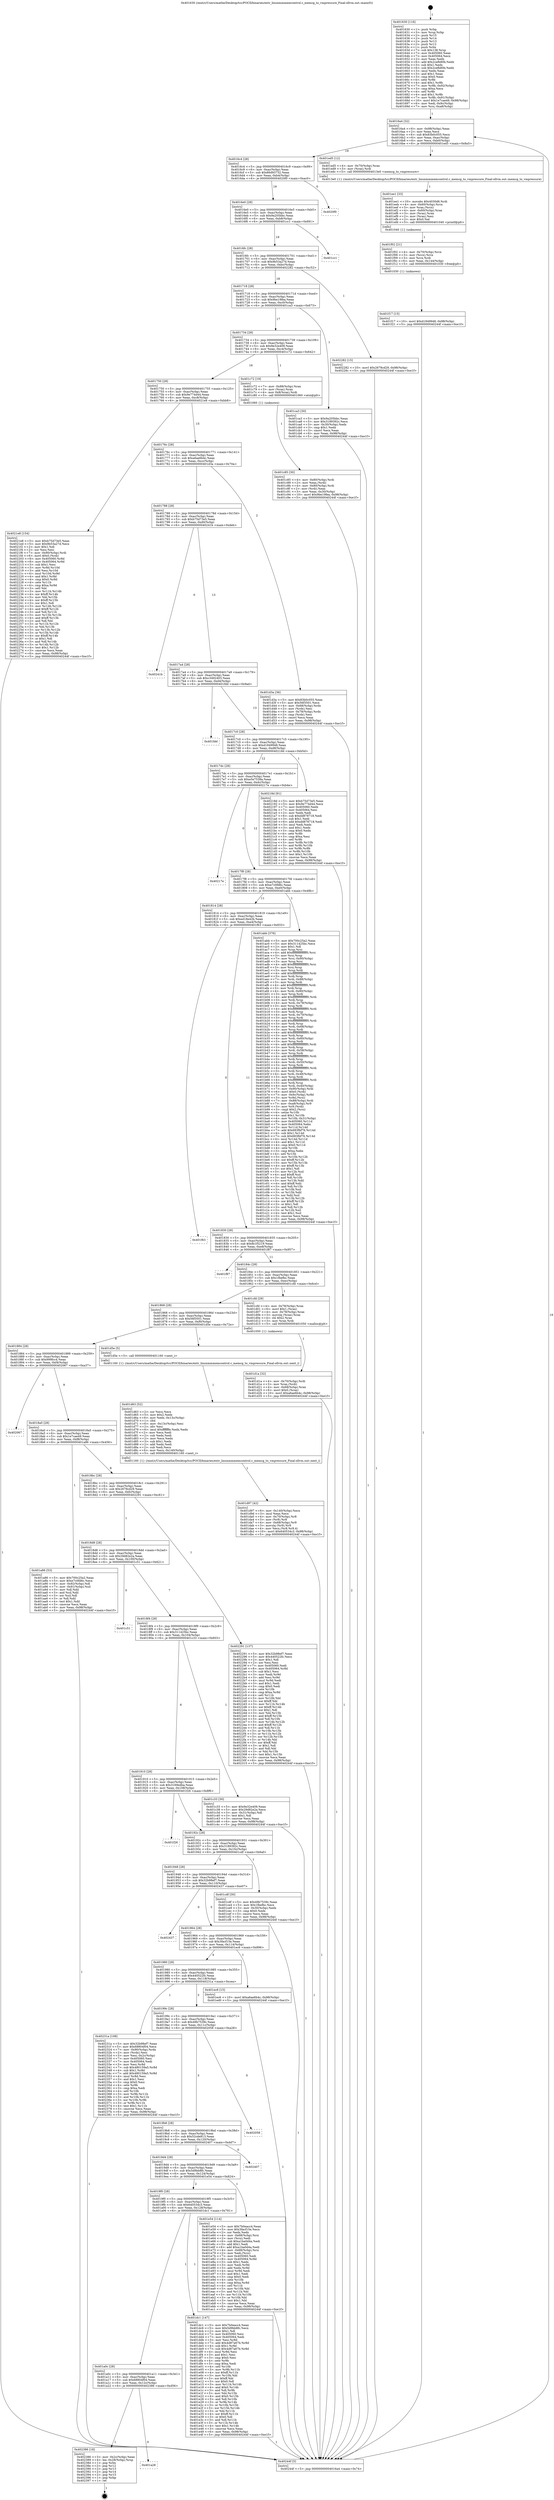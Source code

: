 digraph "0x401630" {
  label = "0x401630 (/mnt/c/Users/mathe/Desktop/tcc/POCII/binaries/extr_linuxmmmemcontrol.c_memcg_to_vmpressure_Final-ollvm.out::main(0))"
  labelloc = "t"
  node[shape=record]

  Entry [label="",width=0.3,height=0.3,shape=circle,fillcolor=black,style=filled]
  "0x4016a4" [label="{
     0x4016a4 [32]\l
     | [instrs]\l
     &nbsp;&nbsp;0x4016a4 \<+6\>: mov -0x98(%rbp),%eax\l
     &nbsp;&nbsp;0x4016aa \<+2\>: mov %eax,%ecx\l
     &nbsp;&nbsp;0x4016ac \<+6\>: sub $0x83b0c055,%ecx\l
     &nbsp;&nbsp;0x4016b2 \<+6\>: mov %eax,-0xac(%rbp)\l
     &nbsp;&nbsp;0x4016b8 \<+6\>: mov %ecx,-0xb0(%rbp)\l
     &nbsp;&nbsp;0x4016be \<+6\>: je 0000000000401ed5 \<main+0x8a5\>\l
  }"]
  "0x401ed5" [label="{
     0x401ed5 [12]\l
     | [instrs]\l
     &nbsp;&nbsp;0x401ed5 \<+4\>: mov -0x70(%rbp),%rax\l
     &nbsp;&nbsp;0x401ed9 \<+3\>: mov (%rax),%rdi\l
     &nbsp;&nbsp;0x401edc \<+5\>: call 00000000004013e0 \<memcg_to_vmpressure\>\l
     | [calls]\l
     &nbsp;&nbsp;0x4013e0 \{1\} (/mnt/c/Users/mathe/Desktop/tcc/POCII/binaries/extr_linuxmmmemcontrol.c_memcg_to_vmpressure_Final-ollvm.out::memcg_to_vmpressure)\l
  }"]
  "0x4016c4" [label="{
     0x4016c4 [28]\l
     | [instrs]\l
     &nbsp;&nbsp;0x4016c4 \<+5\>: jmp 00000000004016c9 \<main+0x99\>\l
     &nbsp;&nbsp;0x4016c9 \<+6\>: mov -0xac(%rbp),%eax\l
     &nbsp;&nbsp;0x4016cf \<+5\>: sub $0x86d93732,%eax\l
     &nbsp;&nbsp;0x4016d4 \<+6\>: mov %eax,-0xb4(%rbp)\l
     &nbsp;&nbsp;0x4016da \<+6\>: je 00000000004020f0 \<main+0xac0\>\l
  }"]
  Exit [label="",width=0.3,height=0.3,shape=circle,fillcolor=black,style=filled,peripheries=2]
  "0x4020f0" [label="{
     0x4020f0\l
  }", style=dashed]
  "0x4016e0" [label="{
     0x4016e0 [28]\l
     | [instrs]\l
     &nbsp;&nbsp;0x4016e0 \<+5\>: jmp 00000000004016e5 \<main+0xb5\>\l
     &nbsp;&nbsp;0x4016e5 \<+6\>: mov -0xac(%rbp),%eax\l
     &nbsp;&nbsp;0x4016eb \<+5\>: sub $0x9a205bbc,%eax\l
     &nbsp;&nbsp;0x4016f0 \<+6\>: mov %eax,-0xb8(%rbp)\l
     &nbsp;&nbsp;0x4016f6 \<+6\>: je 0000000000401cc1 \<main+0x691\>\l
  }"]
  "0x401a28" [label="{
     0x401a28\l
  }", style=dashed]
  "0x401cc1" [label="{
     0x401cc1\l
  }", style=dashed]
  "0x4016fc" [label="{
     0x4016fc [28]\l
     | [instrs]\l
     &nbsp;&nbsp;0x4016fc \<+5\>: jmp 0000000000401701 \<main+0xd1\>\l
     &nbsp;&nbsp;0x401701 \<+6\>: mov -0xac(%rbp),%eax\l
     &nbsp;&nbsp;0x401707 \<+5\>: sub $0x9b53a27d,%eax\l
     &nbsp;&nbsp;0x40170c \<+6\>: mov %eax,-0xbc(%rbp)\l
     &nbsp;&nbsp;0x401712 \<+6\>: je 0000000000402282 \<main+0xc52\>\l
  }"]
  "0x402386" [label="{
     0x402386 [18]\l
     | [instrs]\l
     &nbsp;&nbsp;0x402386 \<+3\>: mov -0x2c(%rbp),%eax\l
     &nbsp;&nbsp;0x402389 \<+4\>: lea -0x28(%rbp),%rsp\l
     &nbsp;&nbsp;0x40238d \<+1\>: pop %rbx\l
     &nbsp;&nbsp;0x40238e \<+2\>: pop %r12\l
     &nbsp;&nbsp;0x402390 \<+2\>: pop %r13\l
     &nbsp;&nbsp;0x402392 \<+2\>: pop %r14\l
     &nbsp;&nbsp;0x402394 \<+2\>: pop %r15\l
     &nbsp;&nbsp;0x402396 \<+1\>: pop %rbp\l
     &nbsp;&nbsp;0x402397 \<+1\>: ret\l
  }"]
  "0x402282" [label="{
     0x402282 [15]\l
     | [instrs]\l
     &nbsp;&nbsp;0x402282 \<+10\>: movl $0x2678cd29,-0x98(%rbp)\l
     &nbsp;&nbsp;0x40228c \<+5\>: jmp 000000000040244f \<main+0xe1f\>\l
  }"]
  "0x401718" [label="{
     0x401718 [28]\l
     | [instrs]\l
     &nbsp;&nbsp;0x401718 \<+5\>: jmp 000000000040171d \<main+0xed\>\l
     &nbsp;&nbsp;0x40171d \<+6\>: mov -0xac(%rbp),%eax\l
     &nbsp;&nbsp;0x401723 \<+5\>: sub $0x9be19fea,%eax\l
     &nbsp;&nbsp;0x401728 \<+6\>: mov %eax,-0xc0(%rbp)\l
     &nbsp;&nbsp;0x40172e \<+6\>: je 0000000000401ca3 \<main+0x673\>\l
  }"]
  "0x401f17" [label="{
     0x401f17 [15]\l
     | [instrs]\l
     &nbsp;&nbsp;0x401f17 \<+10\>: movl $0xd1849948,-0x98(%rbp)\l
     &nbsp;&nbsp;0x401f21 \<+5\>: jmp 000000000040244f \<main+0xe1f\>\l
  }"]
  "0x401ca3" [label="{
     0x401ca3 [30]\l
     | [instrs]\l
     &nbsp;&nbsp;0x401ca3 \<+5\>: mov $0x9a205bbc,%eax\l
     &nbsp;&nbsp;0x401ca8 \<+5\>: mov $0x3189392c,%ecx\l
     &nbsp;&nbsp;0x401cad \<+3\>: mov -0x30(%rbp),%edx\l
     &nbsp;&nbsp;0x401cb0 \<+3\>: cmp $0x1,%edx\l
     &nbsp;&nbsp;0x401cb3 \<+3\>: cmovl %ecx,%eax\l
     &nbsp;&nbsp;0x401cb6 \<+6\>: mov %eax,-0x98(%rbp)\l
     &nbsp;&nbsp;0x401cbc \<+5\>: jmp 000000000040244f \<main+0xe1f\>\l
  }"]
  "0x401734" [label="{
     0x401734 [28]\l
     | [instrs]\l
     &nbsp;&nbsp;0x401734 \<+5\>: jmp 0000000000401739 \<main+0x109\>\l
     &nbsp;&nbsp;0x401739 \<+6\>: mov -0xac(%rbp),%eax\l
     &nbsp;&nbsp;0x40173f \<+5\>: sub $0x9e32e409,%eax\l
     &nbsp;&nbsp;0x401744 \<+6\>: mov %eax,-0xc4(%rbp)\l
     &nbsp;&nbsp;0x40174a \<+6\>: je 0000000000401c72 \<main+0x642\>\l
  }"]
  "0x401f02" [label="{
     0x401f02 [21]\l
     | [instrs]\l
     &nbsp;&nbsp;0x401f02 \<+4\>: mov -0x70(%rbp),%rcx\l
     &nbsp;&nbsp;0x401f06 \<+3\>: mov (%rcx),%rcx\l
     &nbsp;&nbsp;0x401f09 \<+3\>: mov %rcx,%rdi\l
     &nbsp;&nbsp;0x401f0c \<+6\>: mov %eax,-0x144(%rbp)\l
     &nbsp;&nbsp;0x401f12 \<+5\>: call 0000000000401030 \<free@plt\>\l
     | [calls]\l
     &nbsp;&nbsp;0x401030 \{1\} (unknown)\l
  }"]
  "0x401c72" [label="{
     0x401c72 [19]\l
     | [instrs]\l
     &nbsp;&nbsp;0x401c72 \<+7\>: mov -0x88(%rbp),%rax\l
     &nbsp;&nbsp;0x401c79 \<+3\>: mov (%rax),%rax\l
     &nbsp;&nbsp;0x401c7c \<+4\>: mov 0x8(%rax),%rdi\l
     &nbsp;&nbsp;0x401c80 \<+5\>: call 0000000000401060 \<atoi@plt\>\l
     | [calls]\l
     &nbsp;&nbsp;0x401060 \{1\} (unknown)\l
  }"]
  "0x401750" [label="{
     0x401750 [28]\l
     | [instrs]\l
     &nbsp;&nbsp;0x401750 \<+5\>: jmp 0000000000401755 \<main+0x125\>\l
     &nbsp;&nbsp;0x401755 \<+6\>: mov -0xac(%rbp),%eax\l
     &nbsp;&nbsp;0x40175b \<+5\>: sub $0x9e774d44,%eax\l
     &nbsp;&nbsp;0x401760 \<+6\>: mov %eax,-0xc8(%rbp)\l
     &nbsp;&nbsp;0x401766 \<+6\>: je 00000000004021e8 \<main+0xbb8\>\l
  }"]
  "0x401ee1" [label="{
     0x401ee1 [33]\l
     | [instrs]\l
     &nbsp;&nbsp;0x401ee1 \<+10\>: movabs $0x4030d6,%rdi\l
     &nbsp;&nbsp;0x401eeb \<+4\>: mov -0x60(%rbp),%rcx\l
     &nbsp;&nbsp;0x401eef \<+3\>: mov %rax,(%rcx)\l
     &nbsp;&nbsp;0x401ef2 \<+4\>: mov -0x60(%rbp),%rax\l
     &nbsp;&nbsp;0x401ef6 \<+3\>: mov (%rax),%rax\l
     &nbsp;&nbsp;0x401ef9 \<+2\>: mov (%rax),%esi\l
     &nbsp;&nbsp;0x401efb \<+2\>: mov $0x0,%al\l
     &nbsp;&nbsp;0x401efd \<+5\>: call 0000000000401040 \<printf@plt\>\l
     | [calls]\l
     &nbsp;&nbsp;0x401040 \{1\} (unknown)\l
  }"]
  "0x4021e8" [label="{
     0x4021e8 [154]\l
     | [instrs]\l
     &nbsp;&nbsp;0x4021e8 \<+5\>: mov $0xb75d73e5,%eax\l
     &nbsp;&nbsp;0x4021ed \<+5\>: mov $0x9b53a27d,%ecx\l
     &nbsp;&nbsp;0x4021f2 \<+2\>: mov $0x1,%dl\l
     &nbsp;&nbsp;0x4021f4 \<+2\>: xor %esi,%esi\l
     &nbsp;&nbsp;0x4021f6 \<+7\>: mov -0x90(%rbp),%rdi\l
     &nbsp;&nbsp;0x4021fd \<+6\>: movl $0x0,(%rdi)\l
     &nbsp;&nbsp;0x402203 \<+8\>: mov 0x405060,%r8d\l
     &nbsp;&nbsp;0x40220b \<+8\>: mov 0x405064,%r9d\l
     &nbsp;&nbsp;0x402213 \<+3\>: sub $0x1,%esi\l
     &nbsp;&nbsp;0x402216 \<+3\>: mov %r8d,%r10d\l
     &nbsp;&nbsp;0x402219 \<+3\>: add %esi,%r10d\l
     &nbsp;&nbsp;0x40221c \<+4\>: imul %r10d,%r8d\l
     &nbsp;&nbsp;0x402220 \<+4\>: and $0x1,%r8d\l
     &nbsp;&nbsp;0x402224 \<+4\>: cmp $0x0,%r8d\l
     &nbsp;&nbsp;0x402228 \<+4\>: sete %r11b\l
     &nbsp;&nbsp;0x40222c \<+4\>: cmp $0xa,%r9d\l
     &nbsp;&nbsp;0x402230 \<+3\>: setl %bl\l
     &nbsp;&nbsp;0x402233 \<+3\>: mov %r11b,%r14b\l
     &nbsp;&nbsp;0x402236 \<+4\>: xor $0xff,%r14b\l
     &nbsp;&nbsp;0x40223a \<+3\>: mov %bl,%r15b\l
     &nbsp;&nbsp;0x40223d \<+4\>: xor $0xff,%r15b\l
     &nbsp;&nbsp;0x402241 \<+3\>: xor $0x1,%dl\l
     &nbsp;&nbsp;0x402244 \<+3\>: mov %r14b,%r12b\l
     &nbsp;&nbsp;0x402247 \<+4\>: and $0xff,%r12b\l
     &nbsp;&nbsp;0x40224b \<+3\>: and %dl,%r11b\l
     &nbsp;&nbsp;0x40224e \<+3\>: mov %r15b,%r13b\l
     &nbsp;&nbsp;0x402251 \<+4\>: and $0xff,%r13b\l
     &nbsp;&nbsp;0x402255 \<+2\>: and %dl,%bl\l
     &nbsp;&nbsp;0x402257 \<+3\>: or %r11b,%r12b\l
     &nbsp;&nbsp;0x40225a \<+3\>: or %bl,%r13b\l
     &nbsp;&nbsp;0x40225d \<+3\>: xor %r13b,%r12b\l
     &nbsp;&nbsp;0x402260 \<+3\>: or %r15b,%r14b\l
     &nbsp;&nbsp;0x402263 \<+4\>: xor $0xff,%r14b\l
     &nbsp;&nbsp;0x402267 \<+3\>: or $0x1,%dl\l
     &nbsp;&nbsp;0x40226a \<+3\>: and %dl,%r14b\l
     &nbsp;&nbsp;0x40226d \<+3\>: or %r14b,%r12b\l
     &nbsp;&nbsp;0x402270 \<+4\>: test $0x1,%r12b\l
     &nbsp;&nbsp;0x402274 \<+3\>: cmovne %ecx,%eax\l
     &nbsp;&nbsp;0x402277 \<+6\>: mov %eax,-0x98(%rbp)\l
     &nbsp;&nbsp;0x40227d \<+5\>: jmp 000000000040244f \<main+0xe1f\>\l
  }"]
  "0x40176c" [label="{
     0x40176c [28]\l
     | [instrs]\l
     &nbsp;&nbsp;0x40176c \<+5\>: jmp 0000000000401771 \<main+0x141\>\l
     &nbsp;&nbsp;0x401771 \<+6\>: mov -0xac(%rbp),%eax\l
     &nbsp;&nbsp;0x401777 \<+5\>: sub $0xa6ae6b4c,%eax\l
     &nbsp;&nbsp;0x40177c \<+6\>: mov %eax,-0xcc(%rbp)\l
     &nbsp;&nbsp;0x401782 \<+6\>: je 0000000000401d3a \<main+0x70a\>\l
  }"]
  "0x401a0c" [label="{
     0x401a0c [28]\l
     | [instrs]\l
     &nbsp;&nbsp;0x401a0c \<+5\>: jmp 0000000000401a11 \<main+0x3e1\>\l
     &nbsp;&nbsp;0x401a11 \<+6\>: mov -0xac(%rbp),%eax\l
     &nbsp;&nbsp;0x401a17 \<+5\>: sub $0x68804f04,%eax\l
     &nbsp;&nbsp;0x401a1c \<+6\>: mov %eax,-0x12c(%rbp)\l
     &nbsp;&nbsp;0x401a22 \<+6\>: je 0000000000402386 \<main+0xd56\>\l
  }"]
  "0x401d3a" [label="{
     0x401d3a [36]\l
     | [instrs]\l
     &nbsp;&nbsp;0x401d3a \<+5\>: mov $0x83b0c055,%eax\l
     &nbsp;&nbsp;0x401d3f \<+5\>: mov $0x56f3501,%ecx\l
     &nbsp;&nbsp;0x401d44 \<+4\>: mov -0x68(%rbp),%rdx\l
     &nbsp;&nbsp;0x401d48 \<+2\>: mov (%rdx),%esi\l
     &nbsp;&nbsp;0x401d4a \<+4\>: mov -0x78(%rbp),%rdx\l
     &nbsp;&nbsp;0x401d4e \<+2\>: cmp (%rdx),%esi\l
     &nbsp;&nbsp;0x401d50 \<+3\>: cmovl %ecx,%eax\l
     &nbsp;&nbsp;0x401d53 \<+6\>: mov %eax,-0x98(%rbp)\l
     &nbsp;&nbsp;0x401d59 \<+5\>: jmp 000000000040244f \<main+0xe1f\>\l
  }"]
  "0x401788" [label="{
     0x401788 [28]\l
     | [instrs]\l
     &nbsp;&nbsp;0x401788 \<+5\>: jmp 000000000040178d \<main+0x15d\>\l
     &nbsp;&nbsp;0x40178d \<+6\>: mov -0xac(%rbp),%eax\l
     &nbsp;&nbsp;0x401793 \<+5\>: sub $0xb75d73e5,%eax\l
     &nbsp;&nbsp;0x401798 \<+6\>: mov %eax,-0xd0(%rbp)\l
     &nbsp;&nbsp;0x40179e \<+6\>: je 000000000040241b \<main+0xdeb\>\l
  }"]
  "0x401dc1" [label="{
     0x401dc1 [147]\l
     | [instrs]\l
     &nbsp;&nbsp;0x401dc1 \<+5\>: mov $0x7b0eacc4,%eax\l
     &nbsp;&nbsp;0x401dc6 \<+5\>: mov $0x5d9bb8fc,%ecx\l
     &nbsp;&nbsp;0x401dcb \<+2\>: mov $0x1,%dl\l
     &nbsp;&nbsp;0x401dcd \<+7\>: mov 0x405060,%esi\l
     &nbsp;&nbsp;0x401dd4 \<+7\>: mov 0x405064,%edi\l
     &nbsp;&nbsp;0x401ddb \<+3\>: mov %esi,%r8d\l
     &nbsp;&nbsp;0x401dde \<+7\>: add $0x4d87a67b,%r8d\l
     &nbsp;&nbsp;0x401de5 \<+4\>: sub $0x1,%r8d\l
     &nbsp;&nbsp;0x401de9 \<+7\>: sub $0x4d87a67b,%r8d\l
     &nbsp;&nbsp;0x401df0 \<+4\>: imul %r8d,%esi\l
     &nbsp;&nbsp;0x401df4 \<+3\>: and $0x1,%esi\l
     &nbsp;&nbsp;0x401df7 \<+3\>: cmp $0x0,%esi\l
     &nbsp;&nbsp;0x401dfa \<+4\>: sete %r9b\l
     &nbsp;&nbsp;0x401dfe \<+3\>: cmp $0xa,%edi\l
     &nbsp;&nbsp;0x401e01 \<+4\>: setl %r10b\l
     &nbsp;&nbsp;0x401e05 \<+3\>: mov %r9b,%r11b\l
     &nbsp;&nbsp;0x401e08 \<+4\>: xor $0xff,%r11b\l
     &nbsp;&nbsp;0x401e0c \<+3\>: mov %r10b,%bl\l
     &nbsp;&nbsp;0x401e0f \<+3\>: xor $0xff,%bl\l
     &nbsp;&nbsp;0x401e12 \<+3\>: xor $0x0,%dl\l
     &nbsp;&nbsp;0x401e15 \<+3\>: mov %r11b,%r14b\l
     &nbsp;&nbsp;0x401e18 \<+4\>: and $0x0,%r14b\l
     &nbsp;&nbsp;0x401e1c \<+3\>: and %dl,%r9b\l
     &nbsp;&nbsp;0x401e1f \<+3\>: mov %bl,%r15b\l
     &nbsp;&nbsp;0x401e22 \<+4\>: and $0x0,%r15b\l
     &nbsp;&nbsp;0x401e26 \<+3\>: and %dl,%r10b\l
     &nbsp;&nbsp;0x401e29 \<+3\>: or %r9b,%r14b\l
     &nbsp;&nbsp;0x401e2c \<+3\>: or %r10b,%r15b\l
     &nbsp;&nbsp;0x401e2f \<+3\>: xor %r15b,%r14b\l
     &nbsp;&nbsp;0x401e32 \<+3\>: or %bl,%r11b\l
     &nbsp;&nbsp;0x401e35 \<+4\>: xor $0xff,%r11b\l
     &nbsp;&nbsp;0x401e39 \<+3\>: or $0x0,%dl\l
     &nbsp;&nbsp;0x401e3c \<+3\>: and %dl,%r11b\l
     &nbsp;&nbsp;0x401e3f \<+3\>: or %r11b,%r14b\l
     &nbsp;&nbsp;0x401e42 \<+4\>: test $0x1,%r14b\l
     &nbsp;&nbsp;0x401e46 \<+3\>: cmovne %ecx,%eax\l
     &nbsp;&nbsp;0x401e49 \<+6\>: mov %eax,-0x98(%rbp)\l
     &nbsp;&nbsp;0x401e4f \<+5\>: jmp 000000000040244f \<main+0xe1f\>\l
  }"]
  "0x40241b" [label="{
     0x40241b\l
  }", style=dashed]
  "0x4017a4" [label="{
     0x4017a4 [28]\l
     | [instrs]\l
     &nbsp;&nbsp;0x4017a4 \<+5\>: jmp 00000000004017a9 \<main+0x179\>\l
     &nbsp;&nbsp;0x4017a9 \<+6\>: mov -0xac(%rbp),%eax\l
     &nbsp;&nbsp;0x4017af \<+5\>: sub $0xc3492403,%eax\l
     &nbsp;&nbsp;0x4017b4 \<+6\>: mov %eax,-0xd4(%rbp)\l
     &nbsp;&nbsp;0x4017ba \<+6\>: je 0000000000401fdd \<main+0x9ad\>\l
  }"]
  "0x4019f0" [label="{
     0x4019f0 [28]\l
     | [instrs]\l
     &nbsp;&nbsp;0x4019f0 \<+5\>: jmp 00000000004019f5 \<main+0x3c5\>\l
     &nbsp;&nbsp;0x4019f5 \<+6\>: mov -0xac(%rbp),%eax\l
     &nbsp;&nbsp;0x4019fb \<+5\>: sub $0x640534c3,%eax\l
     &nbsp;&nbsp;0x401a00 \<+6\>: mov %eax,-0x128(%rbp)\l
     &nbsp;&nbsp;0x401a06 \<+6\>: je 0000000000401dc1 \<main+0x791\>\l
  }"]
  "0x401fdd" [label="{
     0x401fdd\l
  }", style=dashed]
  "0x4017c0" [label="{
     0x4017c0 [28]\l
     | [instrs]\l
     &nbsp;&nbsp;0x4017c0 \<+5\>: jmp 00000000004017c5 \<main+0x195\>\l
     &nbsp;&nbsp;0x4017c5 \<+6\>: mov -0xac(%rbp),%eax\l
     &nbsp;&nbsp;0x4017cb \<+5\>: sub $0xd1849948,%eax\l
     &nbsp;&nbsp;0x4017d0 \<+6\>: mov %eax,-0xd8(%rbp)\l
     &nbsp;&nbsp;0x4017d6 \<+6\>: je 000000000040218d \<main+0xb5d\>\l
  }"]
  "0x401e54" [label="{
     0x401e54 [114]\l
     | [instrs]\l
     &nbsp;&nbsp;0x401e54 \<+5\>: mov $0x7b0eacc4,%eax\l
     &nbsp;&nbsp;0x401e59 \<+5\>: mov $0x3facf15e,%ecx\l
     &nbsp;&nbsp;0x401e5e \<+2\>: xor %edx,%edx\l
     &nbsp;&nbsp;0x401e60 \<+4\>: mov -0x68(%rbp),%rsi\l
     &nbsp;&nbsp;0x401e64 \<+2\>: mov (%rsi),%edi\l
     &nbsp;&nbsp;0x401e66 \<+6\>: sub $0xa1ba0d4a,%edi\l
     &nbsp;&nbsp;0x401e6c \<+3\>: add $0x1,%edi\l
     &nbsp;&nbsp;0x401e6f \<+6\>: add $0xa1ba0d4a,%edi\l
     &nbsp;&nbsp;0x401e75 \<+4\>: mov -0x68(%rbp),%rsi\l
     &nbsp;&nbsp;0x401e79 \<+2\>: mov %edi,(%rsi)\l
     &nbsp;&nbsp;0x401e7b \<+7\>: mov 0x405060,%edi\l
     &nbsp;&nbsp;0x401e82 \<+8\>: mov 0x405064,%r8d\l
     &nbsp;&nbsp;0x401e8a \<+3\>: sub $0x1,%edx\l
     &nbsp;&nbsp;0x401e8d \<+3\>: mov %edi,%r9d\l
     &nbsp;&nbsp;0x401e90 \<+3\>: add %edx,%r9d\l
     &nbsp;&nbsp;0x401e93 \<+4\>: imul %r9d,%edi\l
     &nbsp;&nbsp;0x401e97 \<+3\>: and $0x1,%edi\l
     &nbsp;&nbsp;0x401e9a \<+3\>: cmp $0x0,%edi\l
     &nbsp;&nbsp;0x401e9d \<+4\>: sete %r10b\l
     &nbsp;&nbsp;0x401ea1 \<+4\>: cmp $0xa,%r8d\l
     &nbsp;&nbsp;0x401ea5 \<+4\>: setl %r11b\l
     &nbsp;&nbsp;0x401ea9 \<+3\>: mov %r10b,%bl\l
     &nbsp;&nbsp;0x401eac \<+3\>: and %r11b,%bl\l
     &nbsp;&nbsp;0x401eaf \<+3\>: xor %r11b,%r10b\l
     &nbsp;&nbsp;0x401eb2 \<+3\>: or %r10b,%bl\l
     &nbsp;&nbsp;0x401eb5 \<+3\>: test $0x1,%bl\l
     &nbsp;&nbsp;0x401eb8 \<+3\>: cmovne %ecx,%eax\l
     &nbsp;&nbsp;0x401ebb \<+6\>: mov %eax,-0x98(%rbp)\l
     &nbsp;&nbsp;0x401ec1 \<+5\>: jmp 000000000040244f \<main+0xe1f\>\l
  }"]
  "0x40218d" [label="{
     0x40218d [91]\l
     | [instrs]\l
     &nbsp;&nbsp;0x40218d \<+5\>: mov $0xb75d73e5,%eax\l
     &nbsp;&nbsp;0x402192 \<+5\>: mov $0x9e774d44,%ecx\l
     &nbsp;&nbsp;0x402197 \<+7\>: mov 0x405060,%edx\l
     &nbsp;&nbsp;0x40219e \<+7\>: mov 0x405064,%esi\l
     &nbsp;&nbsp;0x4021a5 \<+2\>: mov %edx,%edi\l
     &nbsp;&nbsp;0x4021a7 \<+6\>: sub $0xdd878718,%edi\l
     &nbsp;&nbsp;0x4021ad \<+3\>: sub $0x1,%edi\l
     &nbsp;&nbsp;0x4021b0 \<+6\>: add $0xdd878718,%edi\l
     &nbsp;&nbsp;0x4021b6 \<+3\>: imul %edi,%edx\l
     &nbsp;&nbsp;0x4021b9 \<+3\>: and $0x1,%edx\l
     &nbsp;&nbsp;0x4021bc \<+3\>: cmp $0x0,%edx\l
     &nbsp;&nbsp;0x4021bf \<+4\>: sete %r8b\l
     &nbsp;&nbsp;0x4021c3 \<+3\>: cmp $0xa,%esi\l
     &nbsp;&nbsp;0x4021c6 \<+4\>: setl %r9b\l
     &nbsp;&nbsp;0x4021ca \<+3\>: mov %r8b,%r10b\l
     &nbsp;&nbsp;0x4021cd \<+3\>: and %r9b,%r10b\l
     &nbsp;&nbsp;0x4021d0 \<+3\>: xor %r9b,%r8b\l
     &nbsp;&nbsp;0x4021d3 \<+3\>: or %r8b,%r10b\l
     &nbsp;&nbsp;0x4021d6 \<+4\>: test $0x1,%r10b\l
     &nbsp;&nbsp;0x4021da \<+3\>: cmovne %ecx,%eax\l
     &nbsp;&nbsp;0x4021dd \<+6\>: mov %eax,-0x98(%rbp)\l
     &nbsp;&nbsp;0x4021e3 \<+5\>: jmp 000000000040244f \<main+0xe1f\>\l
  }"]
  "0x4017dc" [label="{
     0x4017dc [28]\l
     | [instrs]\l
     &nbsp;&nbsp;0x4017dc \<+5\>: jmp 00000000004017e1 \<main+0x1b1\>\l
     &nbsp;&nbsp;0x4017e1 \<+6\>: mov -0xac(%rbp),%eax\l
     &nbsp;&nbsp;0x4017e7 \<+5\>: sub $0xe5e7538a,%eax\l
     &nbsp;&nbsp;0x4017ec \<+6\>: mov %eax,-0xdc(%rbp)\l
     &nbsp;&nbsp;0x4017f2 \<+6\>: je 000000000040217e \<main+0xb4e\>\l
  }"]
  "0x4019d4" [label="{
     0x4019d4 [28]\l
     | [instrs]\l
     &nbsp;&nbsp;0x4019d4 \<+5\>: jmp 00000000004019d9 \<main+0x3a9\>\l
     &nbsp;&nbsp;0x4019d9 \<+6\>: mov -0xac(%rbp),%eax\l
     &nbsp;&nbsp;0x4019df \<+5\>: sub $0x5d9bb8fc,%eax\l
     &nbsp;&nbsp;0x4019e4 \<+6\>: mov %eax,-0x124(%rbp)\l
     &nbsp;&nbsp;0x4019ea \<+6\>: je 0000000000401e54 \<main+0x824\>\l
  }"]
  "0x40217e" [label="{
     0x40217e\l
  }", style=dashed]
  "0x4017f8" [label="{
     0x4017f8 [28]\l
     | [instrs]\l
     &nbsp;&nbsp;0x4017f8 \<+5\>: jmp 00000000004017fd \<main+0x1cd\>\l
     &nbsp;&nbsp;0x4017fd \<+6\>: mov -0xac(%rbp),%eax\l
     &nbsp;&nbsp;0x401803 \<+5\>: sub $0xe7c0fd6c,%eax\l
     &nbsp;&nbsp;0x401808 \<+6\>: mov %eax,-0xe0(%rbp)\l
     &nbsp;&nbsp;0x40180e \<+6\>: je 0000000000401abb \<main+0x48b\>\l
  }"]
  "0x402407" [label="{
     0x402407\l
  }", style=dashed]
  "0x401abb" [label="{
     0x401abb [376]\l
     | [instrs]\l
     &nbsp;&nbsp;0x401abb \<+5\>: mov $0x700c25a2,%eax\l
     &nbsp;&nbsp;0x401ac0 \<+5\>: mov $0x311425bc,%ecx\l
     &nbsp;&nbsp;0x401ac5 \<+2\>: mov $0x1,%dl\l
     &nbsp;&nbsp;0x401ac7 \<+3\>: mov %rsp,%rsi\l
     &nbsp;&nbsp;0x401aca \<+4\>: add $0xfffffffffffffff0,%rsi\l
     &nbsp;&nbsp;0x401ace \<+3\>: mov %rsi,%rsp\l
     &nbsp;&nbsp;0x401ad1 \<+7\>: mov %rsi,-0x90(%rbp)\l
     &nbsp;&nbsp;0x401ad8 \<+3\>: mov %rsp,%rsi\l
     &nbsp;&nbsp;0x401adb \<+4\>: add $0xfffffffffffffff0,%rsi\l
     &nbsp;&nbsp;0x401adf \<+3\>: mov %rsi,%rsp\l
     &nbsp;&nbsp;0x401ae2 \<+3\>: mov %rsp,%rdi\l
     &nbsp;&nbsp;0x401ae5 \<+4\>: add $0xfffffffffffffff0,%rdi\l
     &nbsp;&nbsp;0x401ae9 \<+3\>: mov %rdi,%rsp\l
     &nbsp;&nbsp;0x401aec \<+7\>: mov %rdi,-0x88(%rbp)\l
     &nbsp;&nbsp;0x401af3 \<+3\>: mov %rsp,%rdi\l
     &nbsp;&nbsp;0x401af6 \<+4\>: add $0xfffffffffffffff0,%rdi\l
     &nbsp;&nbsp;0x401afa \<+3\>: mov %rdi,%rsp\l
     &nbsp;&nbsp;0x401afd \<+4\>: mov %rdi,-0x80(%rbp)\l
     &nbsp;&nbsp;0x401b01 \<+3\>: mov %rsp,%rdi\l
     &nbsp;&nbsp;0x401b04 \<+4\>: add $0xfffffffffffffff0,%rdi\l
     &nbsp;&nbsp;0x401b08 \<+3\>: mov %rdi,%rsp\l
     &nbsp;&nbsp;0x401b0b \<+4\>: mov %rdi,-0x78(%rbp)\l
     &nbsp;&nbsp;0x401b0f \<+3\>: mov %rsp,%rdi\l
     &nbsp;&nbsp;0x401b12 \<+4\>: add $0xfffffffffffffff0,%rdi\l
     &nbsp;&nbsp;0x401b16 \<+3\>: mov %rdi,%rsp\l
     &nbsp;&nbsp;0x401b19 \<+4\>: mov %rdi,-0x70(%rbp)\l
     &nbsp;&nbsp;0x401b1d \<+3\>: mov %rsp,%rdi\l
     &nbsp;&nbsp;0x401b20 \<+4\>: add $0xfffffffffffffff0,%rdi\l
     &nbsp;&nbsp;0x401b24 \<+3\>: mov %rdi,%rsp\l
     &nbsp;&nbsp;0x401b27 \<+4\>: mov %rdi,-0x68(%rbp)\l
     &nbsp;&nbsp;0x401b2b \<+3\>: mov %rsp,%rdi\l
     &nbsp;&nbsp;0x401b2e \<+4\>: add $0xfffffffffffffff0,%rdi\l
     &nbsp;&nbsp;0x401b32 \<+3\>: mov %rdi,%rsp\l
     &nbsp;&nbsp;0x401b35 \<+4\>: mov %rdi,-0x60(%rbp)\l
     &nbsp;&nbsp;0x401b39 \<+3\>: mov %rsp,%rdi\l
     &nbsp;&nbsp;0x401b3c \<+4\>: add $0xfffffffffffffff0,%rdi\l
     &nbsp;&nbsp;0x401b40 \<+3\>: mov %rdi,%rsp\l
     &nbsp;&nbsp;0x401b43 \<+4\>: mov %rdi,-0x58(%rbp)\l
     &nbsp;&nbsp;0x401b47 \<+3\>: mov %rsp,%rdi\l
     &nbsp;&nbsp;0x401b4a \<+4\>: add $0xfffffffffffffff0,%rdi\l
     &nbsp;&nbsp;0x401b4e \<+3\>: mov %rdi,%rsp\l
     &nbsp;&nbsp;0x401b51 \<+4\>: mov %rdi,-0x50(%rbp)\l
     &nbsp;&nbsp;0x401b55 \<+3\>: mov %rsp,%rdi\l
     &nbsp;&nbsp;0x401b58 \<+4\>: add $0xfffffffffffffff0,%rdi\l
     &nbsp;&nbsp;0x401b5c \<+3\>: mov %rdi,%rsp\l
     &nbsp;&nbsp;0x401b5f \<+4\>: mov %rdi,-0x48(%rbp)\l
     &nbsp;&nbsp;0x401b63 \<+3\>: mov %rsp,%rdi\l
     &nbsp;&nbsp;0x401b66 \<+4\>: add $0xfffffffffffffff0,%rdi\l
     &nbsp;&nbsp;0x401b6a \<+3\>: mov %rdi,%rsp\l
     &nbsp;&nbsp;0x401b6d \<+4\>: mov %rdi,-0x40(%rbp)\l
     &nbsp;&nbsp;0x401b71 \<+7\>: mov -0x90(%rbp),%rdi\l
     &nbsp;&nbsp;0x401b78 \<+6\>: movl $0x0,(%rdi)\l
     &nbsp;&nbsp;0x401b7e \<+7\>: mov -0x9c(%rbp),%r8d\l
     &nbsp;&nbsp;0x401b85 \<+3\>: mov %r8d,(%rsi)\l
     &nbsp;&nbsp;0x401b88 \<+7\>: mov -0x88(%rbp),%rdi\l
     &nbsp;&nbsp;0x401b8f \<+7\>: mov -0xa8(%rbp),%r9\l
     &nbsp;&nbsp;0x401b96 \<+3\>: mov %r9,(%rdi)\l
     &nbsp;&nbsp;0x401b99 \<+3\>: cmpl $0x2,(%rsi)\l
     &nbsp;&nbsp;0x401b9c \<+4\>: setne %r10b\l
     &nbsp;&nbsp;0x401ba0 \<+4\>: and $0x1,%r10b\l
     &nbsp;&nbsp;0x401ba4 \<+4\>: mov %r10b,-0x31(%rbp)\l
     &nbsp;&nbsp;0x401ba8 \<+8\>: mov 0x405060,%r11d\l
     &nbsp;&nbsp;0x401bb0 \<+7\>: mov 0x405064,%ebx\l
     &nbsp;&nbsp;0x401bb7 \<+3\>: mov %r11d,%r14d\l
     &nbsp;&nbsp;0x401bba \<+7\>: add $0x683fbf76,%r14d\l
     &nbsp;&nbsp;0x401bc1 \<+4\>: sub $0x1,%r14d\l
     &nbsp;&nbsp;0x401bc5 \<+7\>: sub $0x683fbf76,%r14d\l
     &nbsp;&nbsp;0x401bcc \<+4\>: imul %r14d,%r11d\l
     &nbsp;&nbsp;0x401bd0 \<+4\>: and $0x1,%r11d\l
     &nbsp;&nbsp;0x401bd4 \<+4\>: cmp $0x0,%r11d\l
     &nbsp;&nbsp;0x401bd8 \<+4\>: sete %r10b\l
     &nbsp;&nbsp;0x401bdc \<+3\>: cmp $0xa,%ebx\l
     &nbsp;&nbsp;0x401bdf \<+4\>: setl %r15b\l
     &nbsp;&nbsp;0x401be3 \<+3\>: mov %r10b,%r12b\l
     &nbsp;&nbsp;0x401be6 \<+4\>: xor $0xff,%r12b\l
     &nbsp;&nbsp;0x401bea \<+3\>: mov %r15b,%r13b\l
     &nbsp;&nbsp;0x401bed \<+4\>: xor $0xff,%r13b\l
     &nbsp;&nbsp;0x401bf1 \<+3\>: xor $0x1,%dl\l
     &nbsp;&nbsp;0x401bf4 \<+3\>: mov %r12b,%sil\l
     &nbsp;&nbsp;0x401bf7 \<+4\>: and $0xff,%sil\l
     &nbsp;&nbsp;0x401bfb \<+3\>: and %dl,%r10b\l
     &nbsp;&nbsp;0x401bfe \<+3\>: mov %r13b,%dil\l
     &nbsp;&nbsp;0x401c01 \<+4\>: and $0xff,%dil\l
     &nbsp;&nbsp;0x401c05 \<+3\>: and %dl,%r15b\l
     &nbsp;&nbsp;0x401c08 \<+3\>: or %r10b,%sil\l
     &nbsp;&nbsp;0x401c0b \<+3\>: or %r15b,%dil\l
     &nbsp;&nbsp;0x401c0e \<+3\>: xor %dil,%sil\l
     &nbsp;&nbsp;0x401c11 \<+3\>: or %r13b,%r12b\l
     &nbsp;&nbsp;0x401c14 \<+4\>: xor $0xff,%r12b\l
     &nbsp;&nbsp;0x401c18 \<+3\>: or $0x1,%dl\l
     &nbsp;&nbsp;0x401c1b \<+3\>: and %dl,%r12b\l
     &nbsp;&nbsp;0x401c1e \<+3\>: or %r12b,%sil\l
     &nbsp;&nbsp;0x401c21 \<+4\>: test $0x1,%sil\l
     &nbsp;&nbsp;0x401c25 \<+3\>: cmovne %ecx,%eax\l
     &nbsp;&nbsp;0x401c28 \<+6\>: mov %eax,-0x98(%rbp)\l
     &nbsp;&nbsp;0x401c2e \<+5\>: jmp 000000000040244f \<main+0xe1f\>\l
  }"]
  "0x401814" [label="{
     0x401814 [28]\l
     | [instrs]\l
     &nbsp;&nbsp;0x401814 \<+5\>: jmp 0000000000401819 \<main+0x1e9\>\l
     &nbsp;&nbsp;0x401819 \<+6\>: mov -0xac(%rbp),%eax\l
     &nbsp;&nbsp;0x40181f \<+5\>: sub $0xed18e42b,%eax\l
     &nbsp;&nbsp;0x401824 \<+6\>: mov %eax,-0xe4(%rbp)\l
     &nbsp;&nbsp;0x40182a \<+6\>: je 0000000000401f63 \<main+0x933\>\l
  }"]
  "0x4019b8" [label="{
     0x4019b8 [28]\l
     | [instrs]\l
     &nbsp;&nbsp;0x4019b8 \<+5\>: jmp 00000000004019bd \<main+0x38d\>\l
     &nbsp;&nbsp;0x4019bd \<+6\>: mov -0xac(%rbp),%eax\l
     &nbsp;&nbsp;0x4019c3 \<+5\>: sub $0x52cde813,%eax\l
     &nbsp;&nbsp;0x4019c8 \<+6\>: mov %eax,-0x120(%rbp)\l
     &nbsp;&nbsp;0x4019ce \<+6\>: je 0000000000402407 \<main+0xdd7\>\l
  }"]
  "0x401f63" [label="{
     0x401f63\l
  }", style=dashed]
  "0x401830" [label="{
     0x401830 [28]\l
     | [instrs]\l
     &nbsp;&nbsp;0x401830 \<+5\>: jmp 0000000000401835 \<main+0x205\>\l
     &nbsp;&nbsp;0x401835 \<+6\>: mov -0xac(%rbp),%eax\l
     &nbsp;&nbsp;0x40183b \<+5\>: sub $0xfb1f5219,%eax\l
     &nbsp;&nbsp;0x401840 \<+6\>: mov %eax,-0xe8(%rbp)\l
     &nbsp;&nbsp;0x401846 \<+6\>: je 0000000000401f87 \<main+0x957\>\l
  }"]
  "0x402058" [label="{
     0x402058\l
  }", style=dashed]
  "0x401f87" [label="{
     0x401f87\l
  }", style=dashed]
  "0x40184c" [label="{
     0x40184c [28]\l
     | [instrs]\l
     &nbsp;&nbsp;0x40184c \<+5\>: jmp 0000000000401851 \<main+0x221\>\l
     &nbsp;&nbsp;0x401851 \<+6\>: mov -0xac(%rbp),%eax\l
     &nbsp;&nbsp;0x401857 \<+5\>: sub $0x1fbefbc,%eax\l
     &nbsp;&nbsp;0x40185c \<+6\>: mov %eax,-0xec(%rbp)\l
     &nbsp;&nbsp;0x401862 \<+6\>: je 0000000000401cfd \<main+0x6cd\>\l
  }"]
  "0x40199c" [label="{
     0x40199c [28]\l
     | [instrs]\l
     &nbsp;&nbsp;0x40199c \<+5\>: jmp 00000000004019a1 \<main+0x371\>\l
     &nbsp;&nbsp;0x4019a1 \<+6\>: mov -0xac(%rbp),%eax\l
     &nbsp;&nbsp;0x4019a7 \<+5\>: sub $0x49b7539c,%eax\l
     &nbsp;&nbsp;0x4019ac \<+6\>: mov %eax,-0x11c(%rbp)\l
     &nbsp;&nbsp;0x4019b2 \<+6\>: je 0000000000402058 \<main+0xa28\>\l
  }"]
  "0x401cfd" [label="{
     0x401cfd [29]\l
     | [instrs]\l
     &nbsp;&nbsp;0x401cfd \<+4\>: mov -0x78(%rbp),%rax\l
     &nbsp;&nbsp;0x401d01 \<+6\>: movl $0x1,(%rax)\l
     &nbsp;&nbsp;0x401d07 \<+4\>: mov -0x78(%rbp),%rax\l
     &nbsp;&nbsp;0x401d0b \<+3\>: movslq (%rax),%rax\l
     &nbsp;&nbsp;0x401d0e \<+4\>: shl $0x2,%rax\l
     &nbsp;&nbsp;0x401d12 \<+3\>: mov %rax,%rdi\l
     &nbsp;&nbsp;0x401d15 \<+5\>: call 0000000000401050 \<malloc@plt\>\l
     | [calls]\l
     &nbsp;&nbsp;0x401050 \{1\} (unknown)\l
  }"]
  "0x401868" [label="{
     0x401868 [28]\l
     | [instrs]\l
     &nbsp;&nbsp;0x401868 \<+5\>: jmp 000000000040186d \<main+0x23d\>\l
     &nbsp;&nbsp;0x40186d \<+6\>: mov -0xac(%rbp),%eax\l
     &nbsp;&nbsp;0x401873 \<+5\>: sub $0x56f3501,%eax\l
     &nbsp;&nbsp;0x401878 \<+6\>: mov %eax,-0xf0(%rbp)\l
     &nbsp;&nbsp;0x40187e \<+6\>: je 0000000000401d5e \<main+0x72e\>\l
  }"]
  "0x40231a" [label="{
     0x40231a [108]\l
     | [instrs]\l
     &nbsp;&nbsp;0x40231a \<+5\>: mov $0x32b98ef7,%eax\l
     &nbsp;&nbsp;0x40231f \<+5\>: mov $0x68804f04,%ecx\l
     &nbsp;&nbsp;0x402324 \<+7\>: mov -0x90(%rbp),%rdx\l
     &nbsp;&nbsp;0x40232b \<+2\>: mov (%rdx),%esi\l
     &nbsp;&nbsp;0x40232d \<+3\>: mov %esi,-0x2c(%rbp)\l
     &nbsp;&nbsp;0x402330 \<+7\>: mov 0x405060,%esi\l
     &nbsp;&nbsp;0x402337 \<+7\>: mov 0x405064,%edi\l
     &nbsp;&nbsp;0x40233e \<+3\>: mov %esi,%r8d\l
     &nbsp;&nbsp;0x402341 \<+7\>: sub $0x480159a5,%r8d\l
     &nbsp;&nbsp;0x402348 \<+4\>: sub $0x1,%r8d\l
     &nbsp;&nbsp;0x40234c \<+7\>: add $0x480159a5,%r8d\l
     &nbsp;&nbsp;0x402353 \<+4\>: imul %r8d,%esi\l
     &nbsp;&nbsp;0x402357 \<+3\>: and $0x1,%esi\l
     &nbsp;&nbsp;0x40235a \<+3\>: cmp $0x0,%esi\l
     &nbsp;&nbsp;0x40235d \<+4\>: sete %r9b\l
     &nbsp;&nbsp;0x402361 \<+3\>: cmp $0xa,%edi\l
     &nbsp;&nbsp;0x402364 \<+4\>: setl %r10b\l
     &nbsp;&nbsp;0x402368 \<+3\>: mov %r9b,%r11b\l
     &nbsp;&nbsp;0x40236b \<+3\>: and %r10b,%r11b\l
     &nbsp;&nbsp;0x40236e \<+3\>: xor %r10b,%r9b\l
     &nbsp;&nbsp;0x402371 \<+3\>: or %r9b,%r11b\l
     &nbsp;&nbsp;0x402374 \<+4\>: test $0x1,%r11b\l
     &nbsp;&nbsp;0x402378 \<+3\>: cmovne %ecx,%eax\l
     &nbsp;&nbsp;0x40237b \<+6\>: mov %eax,-0x98(%rbp)\l
     &nbsp;&nbsp;0x402381 \<+5\>: jmp 000000000040244f \<main+0xe1f\>\l
  }"]
  "0x401d5e" [label="{
     0x401d5e [5]\l
     | [instrs]\l
     &nbsp;&nbsp;0x401d5e \<+5\>: call 0000000000401160 \<next_i\>\l
     | [calls]\l
     &nbsp;&nbsp;0x401160 \{1\} (/mnt/c/Users/mathe/Desktop/tcc/POCII/binaries/extr_linuxmmmemcontrol.c_memcg_to_vmpressure_Final-ollvm.out::next_i)\l
  }"]
  "0x401884" [label="{
     0x401884 [28]\l
     | [instrs]\l
     &nbsp;&nbsp;0x401884 \<+5\>: jmp 0000000000401889 \<main+0x259\>\l
     &nbsp;&nbsp;0x401889 \<+6\>: mov -0xac(%rbp),%eax\l
     &nbsp;&nbsp;0x40188f \<+5\>: sub $0x999fcc4,%eax\l
     &nbsp;&nbsp;0x401894 \<+6\>: mov %eax,-0xf4(%rbp)\l
     &nbsp;&nbsp;0x40189a \<+6\>: je 0000000000402067 \<main+0xa37\>\l
  }"]
  "0x401980" [label="{
     0x401980 [28]\l
     | [instrs]\l
     &nbsp;&nbsp;0x401980 \<+5\>: jmp 0000000000401985 \<main+0x355\>\l
     &nbsp;&nbsp;0x401985 \<+6\>: mov -0xac(%rbp),%eax\l
     &nbsp;&nbsp;0x40198b \<+5\>: sub $0x440522fc,%eax\l
     &nbsp;&nbsp;0x401990 \<+6\>: mov %eax,-0x118(%rbp)\l
     &nbsp;&nbsp;0x401996 \<+6\>: je 000000000040231a \<main+0xcea\>\l
  }"]
  "0x402067" [label="{
     0x402067\l
  }", style=dashed]
  "0x4018a0" [label="{
     0x4018a0 [28]\l
     | [instrs]\l
     &nbsp;&nbsp;0x4018a0 \<+5\>: jmp 00000000004018a5 \<main+0x275\>\l
     &nbsp;&nbsp;0x4018a5 \<+6\>: mov -0xac(%rbp),%eax\l
     &nbsp;&nbsp;0x4018ab \<+5\>: sub $0x1e7cae49,%eax\l
     &nbsp;&nbsp;0x4018b0 \<+6\>: mov %eax,-0xf8(%rbp)\l
     &nbsp;&nbsp;0x4018b6 \<+6\>: je 0000000000401a86 \<main+0x456\>\l
  }"]
  "0x401ec6" [label="{
     0x401ec6 [15]\l
     | [instrs]\l
     &nbsp;&nbsp;0x401ec6 \<+10\>: movl $0xa6ae6b4c,-0x98(%rbp)\l
     &nbsp;&nbsp;0x401ed0 \<+5\>: jmp 000000000040244f \<main+0xe1f\>\l
  }"]
  "0x401a86" [label="{
     0x401a86 [53]\l
     | [instrs]\l
     &nbsp;&nbsp;0x401a86 \<+5\>: mov $0x700c25a2,%eax\l
     &nbsp;&nbsp;0x401a8b \<+5\>: mov $0xe7c0fd6c,%ecx\l
     &nbsp;&nbsp;0x401a90 \<+6\>: mov -0x92(%rbp),%dl\l
     &nbsp;&nbsp;0x401a96 \<+7\>: mov -0x91(%rbp),%sil\l
     &nbsp;&nbsp;0x401a9d \<+3\>: mov %dl,%dil\l
     &nbsp;&nbsp;0x401aa0 \<+3\>: and %sil,%dil\l
     &nbsp;&nbsp;0x401aa3 \<+3\>: xor %sil,%dl\l
     &nbsp;&nbsp;0x401aa6 \<+3\>: or %dl,%dil\l
     &nbsp;&nbsp;0x401aa9 \<+4\>: test $0x1,%dil\l
     &nbsp;&nbsp;0x401aad \<+3\>: cmovne %ecx,%eax\l
     &nbsp;&nbsp;0x401ab0 \<+6\>: mov %eax,-0x98(%rbp)\l
     &nbsp;&nbsp;0x401ab6 \<+5\>: jmp 000000000040244f \<main+0xe1f\>\l
  }"]
  "0x4018bc" [label="{
     0x4018bc [28]\l
     | [instrs]\l
     &nbsp;&nbsp;0x4018bc \<+5\>: jmp 00000000004018c1 \<main+0x291\>\l
     &nbsp;&nbsp;0x4018c1 \<+6\>: mov -0xac(%rbp),%eax\l
     &nbsp;&nbsp;0x4018c7 \<+5\>: sub $0x2678cd29,%eax\l
     &nbsp;&nbsp;0x4018cc \<+6\>: mov %eax,-0xfc(%rbp)\l
     &nbsp;&nbsp;0x4018d2 \<+6\>: je 0000000000402291 \<main+0xc61\>\l
  }"]
  "0x40244f" [label="{
     0x40244f [5]\l
     | [instrs]\l
     &nbsp;&nbsp;0x40244f \<+5\>: jmp 00000000004016a4 \<main+0x74\>\l
  }"]
  "0x401630" [label="{
     0x401630 [116]\l
     | [instrs]\l
     &nbsp;&nbsp;0x401630 \<+1\>: push %rbp\l
     &nbsp;&nbsp;0x401631 \<+3\>: mov %rsp,%rbp\l
     &nbsp;&nbsp;0x401634 \<+2\>: push %r15\l
     &nbsp;&nbsp;0x401636 \<+2\>: push %r14\l
     &nbsp;&nbsp;0x401638 \<+2\>: push %r13\l
     &nbsp;&nbsp;0x40163a \<+2\>: push %r12\l
     &nbsp;&nbsp;0x40163c \<+1\>: push %rbx\l
     &nbsp;&nbsp;0x40163d \<+7\>: sub $0x138,%rsp\l
     &nbsp;&nbsp;0x401644 \<+7\>: mov 0x405060,%eax\l
     &nbsp;&nbsp;0x40164b \<+7\>: mov 0x405064,%ecx\l
     &nbsp;&nbsp;0x401652 \<+2\>: mov %eax,%edx\l
     &nbsp;&nbsp;0x401654 \<+6\>: add $0x2cefb80b,%edx\l
     &nbsp;&nbsp;0x40165a \<+3\>: sub $0x1,%edx\l
     &nbsp;&nbsp;0x40165d \<+6\>: sub $0x2cefb80b,%edx\l
     &nbsp;&nbsp;0x401663 \<+3\>: imul %edx,%eax\l
     &nbsp;&nbsp;0x401666 \<+3\>: and $0x1,%eax\l
     &nbsp;&nbsp;0x401669 \<+3\>: cmp $0x0,%eax\l
     &nbsp;&nbsp;0x40166c \<+4\>: sete %r8b\l
     &nbsp;&nbsp;0x401670 \<+4\>: and $0x1,%r8b\l
     &nbsp;&nbsp;0x401674 \<+7\>: mov %r8b,-0x92(%rbp)\l
     &nbsp;&nbsp;0x40167b \<+3\>: cmp $0xa,%ecx\l
     &nbsp;&nbsp;0x40167e \<+4\>: setl %r8b\l
     &nbsp;&nbsp;0x401682 \<+4\>: and $0x1,%r8b\l
     &nbsp;&nbsp;0x401686 \<+7\>: mov %r8b,-0x91(%rbp)\l
     &nbsp;&nbsp;0x40168d \<+10\>: movl $0x1e7cae49,-0x98(%rbp)\l
     &nbsp;&nbsp;0x401697 \<+6\>: mov %edi,-0x9c(%rbp)\l
     &nbsp;&nbsp;0x40169d \<+7\>: mov %rsi,-0xa8(%rbp)\l
  }"]
  "0x401964" [label="{
     0x401964 [28]\l
     | [instrs]\l
     &nbsp;&nbsp;0x401964 \<+5\>: jmp 0000000000401969 \<main+0x339\>\l
     &nbsp;&nbsp;0x401969 \<+6\>: mov -0xac(%rbp),%eax\l
     &nbsp;&nbsp;0x40196f \<+5\>: sub $0x3facf15e,%eax\l
     &nbsp;&nbsp;0x401974 \<+6\>: mov %eax,-0x114(%rbp)\l
     &nbsp;&nbsp;0x40197a \<+6\>: je 0000000000401ec6 \<main+0x896\>\l
  }"]
  "0x402437" [label="{
     0x402437\l
  }", style=dashed]
  "0x402291" [label="{
     0x402291 [137]\l
     | [instrs]\l
     &nbsp;&nbsp;0x402291 \<+5\>: mov $0x32b98ef7,%eax\l
     &nbsp;&nbsp;0x402296 \<+5\>: mov $0x440522fc,%ecx\l
     &nbsp;&nbsp;0x40229b \<+2\>: mov $0x1,%dl\l
     &nbsp;&nbsp;0x40229d \<+2\>: xor %esi,%esi\l
     &nbsp;&nbsp;0x40229f \<+7\>: mov 0x405060,%edi\l
     &nbsp;&nbsp;0x4022a6 \<+8\>: mov 0x405064,%r8d\l
     &nbsp;&nbsp;0x4022ae \<+3\>: sub $0x1,%esi\l
     &nbsp;&nbsp;0x4022b1 \<+3\>: mov %edi,%r9d\l
     &nbsp;&nbsp;0x4022b4 \<+3\>: add %esi,%r9d\l
     &nbsp;&nbsp;0x4022b7 \<+4\>: imul %r9d,%edi\l
     &nbsp;&nbsp;0x4022bb \<+3\>: and $0x1,%edi\l
     &nbsp;&nbsp;0x4022be \<+3\>: cmp $0x0,%edi\l
     &nbsp;&nbsp;0x4022c1 \<+4\>: sete %r10b\l
     &nbsp;&nbsp;0x4022c5 \<+4\>: cmp $0xa,%r8d\l
     &nbsp;&nbsp;0x4022c9 \<+4\>: setl %r11b\l
     &nbsp;&nbsp;0x4022cd \<+3\>: mov %r10b,%bl\l
     &nbsp;&nbsp;0x4022d0 \<+3\>: xor $0xff,%bl\l
     &nbsp;&nbsp;0x4022d3 \<+3\>: mov %r11b,%r14b\l
     &nbsp;&nbsp;0x4022d6 \<+4\>: xor $0xff,%r14b\l
     &nbsp;&nbsp;0x4022da \<+3\>: xor $0x1,%dl\l
     &nbsp;&nbsp;0x4022dd \<+3\>: mov %bl,%r15b\l
     &nbsp;&nbsp;0x4022e0 \<+4\>: and $0xff,%r15b\l
     &nbsp;&nbsp;0x4022e4 \<+3\>: and %dl,%r10b\l
     &nbsp;&nbsp;0x4022e7 \<+3\>: mov %r14b,%r12b\l
     &nbsp;&nbsp;0x4022ea \<+4\>: and $0xff,%r12b\l
     &nbsp;&nbsp;0x4022ee \<+3\>: and %dl,%r11b\l
     &nbsp;&nbsp;0x4022f1 \<+3\>: or %r10b,%r15b\l
     &nbsp;&nbsp;0x4022f4 \<+3\>: or %r11b,%r12b\l
     &nbsp;&nbsp;0x4022f7 \<+3\>: xor %r12b,%r15b\l
     &nbsp;&nbsp;0x4022fa \<+3\>: or %r14b,%bl\l
     &nbsp;&nbsp;0x4022fd \<+3\>: xor $0xff,%bl\l
     &nbsp;&nbsp;0x402300 \<+3\>: or $0x1,%dl\l
     &nbsp;&nbsp;0x402303 \<+2\>: and %dl,%bl\l
     &nbsp;&nbsp;0x402305 \<+3\>: or %bl,%r15b\l
     &nbsp;&nbsp;0x402308 \<+4\>: test $0x1,%r15b\l
     &nbsp;&nbsp;0x40230c \<+3\>: cmovne %ecx,%eax\l
     &nbsp;&nbsp;0x40230f \<+6\>: mov %eax,-0x98(%rbp)\l
     &nbsp;&nbsp;0x402315 \<+5\>: jmp 000000000040244f \<main+0xe1f\>\l
  }"]
  "0x4018d8" [label="{
     0x4018d8 [28]\l
     | [instrs]\l
     &nbsp;&nbsp;0x4018d8 \<+5\>: jmp 00000000004018dd \<main+0x2ad\>\l
     &nbsp;&nbsp;0x4018dd \<+6\>: mov -0xac(%rbp),%eax\l
     &nbsp;&nbsp;0x4018e3 \<+5\>: sub $0x29d82e2a,%eax\l
     &nbsp;&nbsp;0x4018e8 \<+6\>: mov %eax,-0x100(%rbp)\l
     &nbsp;&nbsp;0x4018ee \<+6\>: je 0000000000401c51 \<main+0x621\>\l
  }"]
  "0x401d97" [label="{
     0x401d97 [42]\l
     | [instrs]\l
     &nbsp;&nbsp;0x401d97 \<+6\>: mov -0x140(%rbp),%ecx\l
     &nbsp;&nbsp;0x401d9d \<+3\>: imul %eax,%ecx\l
     &nbsp;&nbsp;0x401da0 \<+4\>: mov -0x70(%rbp),%r8\l
     &nbsp;&nbsp;0x401da4 \<+3\>: mov (%r8),%r8\l
     &nbsp;&nbsp;0x401da7 \<+4\>: mov -0x68(%rbp),%r9\l
     &nbsp;&nbsp;0x401dab \<+3\>: movslq (%r9),%r9\l
     &nbsp;&nbsp;0x401dae \<+4\>: mov %ecx,(%r8,%r9,4)\l
     &nbsp;&nbsp;0x401db2 \<+10\>: movl $0x640534c3,-0x98(%rbp)\l
     &nbsp;&nbsp;0x401dbc \<+5\>: jmp 000000000040244f \<main+0xe1f\>\l
  }"]
  "0x401c51" [label="{
     0x401c51\l
  }", style=dashed]
  "0x4018f4" [label="{
     0x4018f4 [28]\l
     | [instrs]\l
     &nbsp;&nbsp;0x4018f4 \<+5\>: jmp 00000000004018f9 \<main+0x2c9\>\l
     &nbsp;&nbsp;0x4018f9 \<+6\>: mov -0xac(%rbp),%eax\l
     &nbsp;&nbsp;0x4018ff \<+5\>: sub $0x311425bc,%eax\l
     &nbsp;&nbsp;0x401904 \<+6\>: mov %eax,-0x104(%rbp)\l
     &nbsp;&nbsp;0x40190a \<+6\>: je 0000000000401c33 \<main+0x603\>\l
  }"]
  "0x401d63" [label="{
     0x401d63 [52]\l
     | [instrs]\l
     &nbsp;&nbsp;0x401d63 \<+2\>: xor %ecx,%ecx\l
     &nbsp;&nbsp;0x401d65 \<+5\>: mov $0x2,%edx\l
     &nbsp;&nbsp;0x401d6a \<+6\>: mov %edx,-0x13c(%rbp)\l
     &nbsp;&nbsp;0x401d70 \<+1\>: cltd\l
     &nbsp;&nbsp;0x401d71 \<+6\>: mov -0x13c(%rbp),%esi\l
     &nbsp;&nbsp;0x401d77 \<+2\>: idiv %esi\l
     &nbsp;&nbsp;0x401d79 \<+6\>: imul $0xfffffffe,%edx,%edx\l
     &nbsp;&nbsp;0x401d7f \<+2\>: mov %ecx,%edi\l
     &nbsp;&nbsp;0x401d81 \<+2\>: sub %edx,%edi\l
     &nbsp;&nbsp;0x401d83 \<+2\>: mov %ecx,%edx\l
     &nbsp;&nbsp;0x401d85 \<+3\>: sub $0x1,%edx\l
     &nbsp;&nbsp;0x401d88 \<+2\>: add %edx,%edi\l
     &nbsp;&nbsp;0x401d8a \<+2\>: sub %edi,%ecx\l
     &nbsp;&nbsp;0x401d8c \<+6\>: mov %ecx,-0x140(%rbp)\l
     &nbsp;&nbsp;0x401d92 \<+5\>: call 0000000000401160 \<next_i\>\l
     | [calls]\l
     &nbsp;&nbsp;0x401160 \{1\} (/mnt/c/Users/mathe/Desktop/tcc/POCII/binaries/extr_linuxmmmemcontrol.c_memcg_to_vmpressure_Final-ollvm.out::next_i)\l
  }"]
  "0x401c33" [label="{
     0x401c33 [30]\l
     | [instrs]\l
     &nbsp;&nbsp;0x401c33 \<+5\>: mov $0x9e32e409,%eax\l
     &nbsp;&nbsp;0x401c38 \<+5\>: mov $0x29d82e2a,%ecx\l
     &nbsp;&nbsp;0x401c3d \<+3\>: mov -0x31(%rbp),%dl\l
     &nbsp;&nbsp;0x401c40 \<+3\>: test $0x1,%dl\l
     &nbsp;&nbsp;0x401c43 \<+3\>: cmovne %ecx,%eax\l
     &nbsp;&nbsp;0x401c46 \<+6\>: mov %eax,-0x98(%rbp)\l
     &nbsp;&nbsp;0x401c4c \<+5\>: jmp 000000000040244f \<main+0xe1f\>\l
  }"]
  "0x401910" [label="{
     0x401910 [28]\l
     | [instrs]\l
     &nbsp;&nbsp;0x401910 \<+5\>: jmp 0000000000401915 \<main+0x2e5\>\l
     &nbsp;&nbsp;0x401915 \<+6\>: mov -0xac(%rbp),%eax\l
     &nbsp;&nbsp;0x40191b \<+5\>: sub $0x3169edba,%eax\l
     &nbsp;&nbsp;0x401920 \<+6\>: mov %eax,-0x108(%rbp)\l
     &nbsp;&nbsp;0x401926 \<+6\>: je 0000000000401f26 \<main+0x8f6\>\l
  }"]
  "0x401c85" [label="{
     0x401c85 [30]\l
     | [instrs]\l
     &nbsp;&nbsp;0x401c85 \<+4\>: mov -0x80(%rbp),%rdi\l
     &nbsp;&nbsp;0x401c89 \<+2\>: mov %eax,(%rdi)\l
     &nbsp;&nbsp;0x401c8b \<+4\>: mov -0x80(%rbp),%rdi\l
     &nbsp;&nbsp;0x401c8f \<+2\>: mov (%rdi),%eax\l
     &nbsp;&nbsp;0x401c91 \<+3\>: mov %eax,-0x30(%rbp)\l
     &nbsp;&nbsp;0x401c94 \<+10\>: movl $0x9be19fea,-0x98(%rbp)\l
     &nbsp;&nbsp;0x401c9e \<+5\>: jmp 000000000040244f \<main+0xe1f\>\l
  }"]
  "0x401d1a" [label="{
     0x401d1a [32]\l
     | [instrs]\l
     &nbsp;&nbsp;0x401d1a \<+4\>: mov -0x70(%rbp),%rdi\l
     &nbsp;&nbsp;0x401d1e \<+3\>: mov %rax,(%rdi)\l
     &nbsp;&nbsp;0x401d21 \<+4\>: mov -0x68(%rbp),%rax\l
     &nbsp;&nbsp;0x401d25 \<+6\>: movl $0x0,(%rax)\l
     &nbsp;&nbsp;0x401d2b \<+10\>: movl $0xa6ae6b4c,-0x98(%rbp)\l
     &nbsp;&nbsp;0x401d35 \<+5\>: jmp 000000000040244f \<main+0xe1f\>\l
  }"]
  "0x401f26" [label="{
     0x401f26\l
  }", style=dashed]
  "0x40192c" [label="{
     0x40192c [28]\l
     | [instrs]\l
     &nbsp;&nbsp;0x40192c \<+5\>: jmp 0000000000401931 \<main+0x301\>\l
     &nbsp;&nbsp;0x401931 \<+6\>: mov -0xac(%rbp),%eax\l
     &nbsp;&nbsp;0x401937 \<+5\>: sub $0x3189392c,%eax\l
     &nbsp;&nbsp;0x40193c \<+6\>: mov %eax,-0x10c(%rbp)\l
     &nbsp;&nbsp;0x401942 \<+6\>: je 0000000000401cdf \<main+0x6af\>\l
  }"]
  "0x401948" [label="{
     0x401948 [28]\l
     | [instrs]\l
     &nbsp;&nbsp;0x401948 \<+5\>: jmp 000000000040194d \<main+0x31d\>\l
     &nbsp;&nbsp;0x40194d \<+6\>: mov -0xac(%rbp),%eax\l
     &nbsp;&nbsp;0x401953 \<+5\>: sub $0x32b98ef7,%eax\l
     &nbsp;&nbsp;0x401958 \<+6\>: mov %eax,-0x110(%rbp)\l
     &nbsp;&nbsp;0x40195e \<+6\>: je 0000000000402437 \<main+0xe07\>\l
  }"]
  "0x401cdf" [label="{
     0x401cdf [30]\l
     | [instrs]\l
     &nbsp;&nbsp;0x401cdf \<+5\>: mov $0x49b7539c,%eax\l
     &nbsp;&nbsp;0x401ce4 \<+5\>: mov $0x1fbefbc,%ecx\l
     &nbsp;&nbsp;0x401ce9 \<+3\>: mov -0x30(%rbp),%edx\l
     &nbsp;&nbsp;0x401cec \<+3\>: cmp $0x0,%edx\l
     &nbsp;&nbsp;0x401cef \<+3\>: cmove %ecx,%eax\l
     &nbsp;&nbsp;0x401cf2 \<+6\>: mov %eax,-0x98(%rbp)\l
     &nbsp;&nbsp;0x401cf8 \<+5\>: jmp 000000000040244f \<main+0xe1f\>\l
  }"]
  Entry -> "0x401630" [label=" 1"]
  "0x4016a4" -> "0x401ed5" [label=" 1"]
  "0x4016a4" -> "0x4016c4" [label=" 19"]
  "0x402386" -> Exit [label=" 1"]
  "0x4016c4" -> "0x4020f0" [label=" 0"]
  "0x4016c4" -> "0x4016e0" [label=" 19"]
  "0x401a0c" -> "0x401a28" [label=" 0"]
  "0x4016e0" -> "0x401cc1" [label=" 0"]
  "0x4016e0" -> "0x4016fc" [label=" 19"]
  "0x401a0c" -> "0x402386" [label=" 1"]
  "0x4016fc" -> "0x402282" [label=" 1"]
  "0x4016fc" -> "0x401718" [label=" 18"]
  "0x40231a" -> "0x40244f" [label=" 1"]
  "0x401718" -> "0x401ca3" [label=" 1"]
  "0x401718" -> "0x401734" [label=" 17"]
  "0x402291" -> "0x40244f" [label=" 1"]
  "0x401734" -> "0x401c72" [label=" 1"]
  "0x401734" -> "0x401750" [label=" 16"]
  "0x402282" -> "0x40244f" [label=" 1"]
  "0x401750" -> "0x4021e8" [label=" 1"]
  "0x401750" -> "0x40176c" [label=" 15"]
  "0x4021e8" -> "0x40244f" [label=" 1"]
  "0x40176c" -> "0x401d3a" [label=" 2"]
  "0x40176c" -> "0x401788" [label=" 13"]
  "0x40218d" -> "0x40244f" [label=" 1"]
  "0x401788" -> "0x40241b" [label=" 0"]
  "0x401788" -> "0x4017a4" [label=" 13"]
  "0x401f17" -> "0x40244f" [label=" 1"]
  "0x4017a4" -> "0x401fdd" [label=" 0"]
  "0x4017a4" -> "0x4017c0" [label=" 13"]
  "0x401ee1" -> "0x401f02" [label=" 1"]
  "0x4017c0" -> "0x40218d" [label=" 1"]
  "0x4017c0" -> "0x4017dc" [label=" 12"]
  "0x401ed5" -> "0x401ee1" [label=" 1"]
  "0x4017dc" -> "0x40217e" [label=" 0"]
  "0x4017dc" -> "0x4017f8" [label=" 12"]
  "0x401e54" -> "0x40244f" [label=" 1"]
  "0x4017f8" -> "0x401abb" [label=" 1"]
  "0x4017f8" -> "0x401814" [label=" 11"]
  "0x401dc1" -> "0x40244f" [label=" 1"]
  "0x401814" -> "0x401f63" [label=" 0"]
  "0x401814" -> "0x401830" [label=" 11"]
  "0x4019f0" -> "0x401dc1" [label=" 1"]
  "0x401830" -> "0x401f87" [label=" 0"]
  "0x401830" -> "0x40184c" [label=" 11"]
  "0x401f02" -> "0x401f17" [label=" 1"]
  "0x40184c" -> "0x401cfd" [label=" 1"]
  "0x40184c" -> "0x401868" [label=" 10"]
  "0x4019d4" -> "0x401e54" [label=" 1"]
  "0x401868" -> "0x401d5e" [label=" 1"]
  "0x401868" -> "0x401884" [label=" 9"]
  "0x401ec6" -> "0x40244f" [label=" 1"]
  "0x401884" -> "0x402067" [label=" 0"]
  "0x401884" -> "0x4018a0" [label=" 9"]
  "0x4019b8" -> "0x402407" [label=" 0"]
  "0x4018a0" -> "0x401a86" [label=" 1"]
  "0x4018a0" -> "0x4018bc" [label=" 8"]
  "0x401a86" -> "0x40244f" [label=" 1"]
  "0x401630" -> "0x4016a4" [label=" 1"]
  "0x40244f" -> "0x4016a4" [label=" 19"]
  "0x4019f0" -> "0x401a0c" [label=" 1"]
  "0x401abb" -> "0x40244f" [label=" 1"]
  "0x40199c" -> "0x402058" [label=" 0"]
  "0x4018bc" -> "0x402291" [label=" 1"]
  "0x4018bc" -> "0x4018d8" [label=" 7"]
  "0x4019d4" -> "0x4019f0" [label=" 2"]
  "0x4018d8" -> "0x401c51" [label=" 0"]
  "0x4018d8" -> "0x4018f4" [label=" 7"]
  "0x401980" -> "0x40231a" [label=" 1"]
  "0x4018f4" -> "0x401c33" [label=" 1"]
  "0x4018f4" -> "0x401910" [label=" 6"]
  "0x401c33" -> "0x40244f" [label=" 1"]
  "0x401c72" -> "0x401c85" [label=" 1"]
  "0x401c85" -> "0x40244f" [label=" 1"]
  "0x401ca3" -> "0x40244f" [label=" 1"]
  "0x4019b8" -> "0x4019d4" [label=" 3"]
  "0x401910" -> "0x401f26" [label=" 0"]
  "0x401910" -> "0x40192c" [label=" 6"]
  "0x401964" -> "0x401980" [label=" 4"]
  "0x40192c" -> "0x401cdf" [label=" 1"]
  "0x40192c" -> "0x401948" [label=" 5"]
  "0x401cdf" -> "0x40244f" [label=" 1"]
  "0x401cfd" -> "0x401d1a" [label=" 1"]
  "0x401d1a" -> "0x40244f" [label=" 1"]
  "0x401d3a" -> "0x40244f" [label=" 2"]
  "0x401d5e" -> "0x401d63" [label=" 1"]
  "0x401d63" -> "0x401d97" [label=" 1"]
  "0x401d97" -> "0x40244f" [label=" 1"]
  "0x401980" -> "0x40199c" [label=" 3"]
  "0x401948" -> "0x402437" [label=" 0"]
  "0x401948" -> "0x401964" [label=" 5"]
  "0x40199c" -> "0x4019b8" [label=" 3"]
  "0x401964" -> "0x401ec6" [label=" 1"]
}
